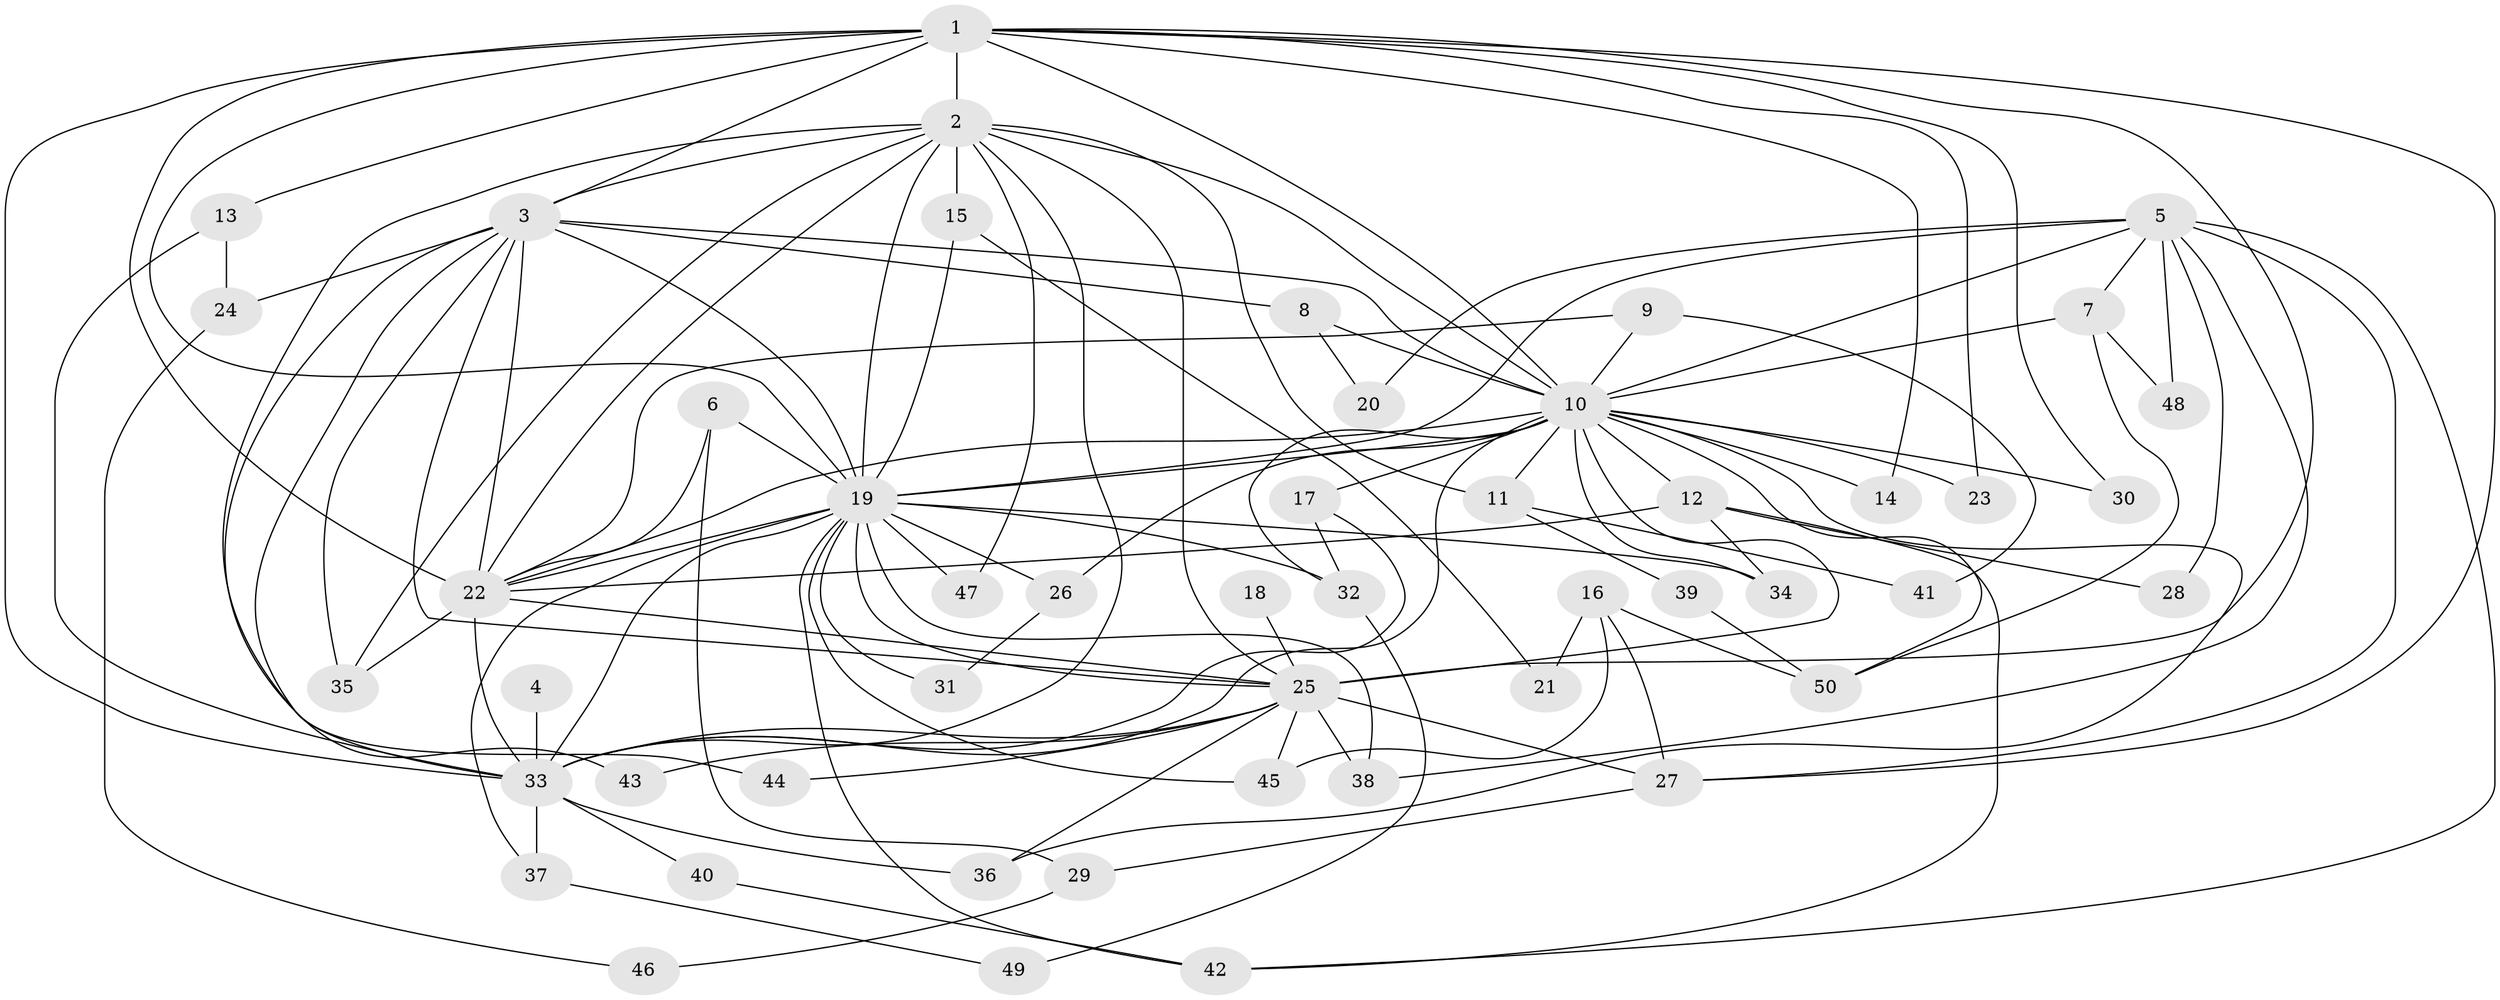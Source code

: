 // original degree distribution, {27: 0.014285714285714285, 14: 0.02857142857142857, 13: 0.04285714285714286, 18: 0.014285714285714285, 17: 0.014285714285714285, 25: 0.014285714285714285, 12: 0.014285714285714285, 2: 0.5, 9: 0.014285714285714285, 3: 0.2, 5: 0.04285714285714286, 4: 0.1}
// Generated by graph-tools (version 1.1) at 2025/36/03/04/25 23:36:29]
// undirected, 50 vertices, 118 edges
graph export_dot {
  node [color=gray90,style=filled];
  1;
  2;
  3;
  4;
  5;
  6;
  7;
  8;
  9;
  10;
  11;
  12;
  13;
  14;
  15;
  16;
  17;
  18;
  19;
  20;
  21;
  22;
  23;
  24;
  25;
  26;
  27;
  28;
  29;
  30;
  31;
  32;
  33;
  34;
  35;
  36;
  37;
  38;
  39;
  40;
  41;
  42;
  43;
  44;
  45;
  46;
  47;
  48;
  49;
  50;
  1 -- 2 [weight=4.0];
  1 -- 3 [weight=2.0];
  1 -- 10 [weight=3.0];
  1 -- 13 [weight=1.0];
  1 -- 14 [weight=1.0];
  1 -- 19 [weight=3.0];
  1 -- 22 [weight=2.0];
  1 -- 23 [weight=1.0];
  1 -- 25 [weight=2.0];
  1 -- 27 [weight=1.0];
  1 -- 30 [weight=1.0];
  1 -- 33 [weight=2.0];
  2 -- 3 [weight=2.0];
  2 -- 10 [weight=2.0];
  2 -- 11 [weight=1.0];
  2 -- 15 [weight=2.0];
  2 -- 19 [weight=2.0];
  2 -- 22 [weight=3.0];
  2 -- 25 [weight=3.0];
  2 -- 33 [weight=2.0];
  2 -- 35 [weight=1.0];
  2 -- 44 [weight=1.0];
  2 -- 47 [weight=1.0];
  3 -- 8 [weight=1.0];
  3 -- 10 [weight=1.0];
  3 -- 19 [weight=2.0];
  3 -- 22 [weight=1.0];
  3 -- 24 [weight=1.0];
  3 -- 25 [weight=1.0];
  3 -- 33 [weight=1.0];
  3 -- 35 [weight=1.0];
  3 -- 43 [weight=1.0];
  4 -- 33 [weight=1.0];
  5 -- 7 [weight=1.0];
  5 -- 10 [weight=1.0];
  5 -- 19 [weight=1.0];
  5 -- 20 [weight=1.0];
  5 -- 27 [weight=1.0];
  5 -- 28 [weight=1.0];
  5 -- 38 [weight=1.0];
  5 -- 42 [weight=1.0];
  5 -- 48 [weight=1.0];
  6 -- 19 [weight=1.0];
  6 -- 22 [weight=1.0];
  6 -- 29 [weight=1.0];
  7 -- 10 [weight=1.0];
  7 -- 48 [weight=1.0];
  7 -- 50 [weight=1.0];
  8 -- 10 [weight=1.0];
  8 -- 20 [weight=1.0];
  9 -- 10 [weight=1.0];
  9 -- 22 [weight=1.0];
  9 -- 41 [weight=1.0];
  10 -- 11 [weight=1.0];
  10 -- 12 [weight=1.0];
  10 -- 14 [weight=1.0];
  10 -- 17 [weight=1.0];
  10 -- 19 [weight=1.0];
  10 -- 22 [weight=1.0];
  10 -- 23 [weight=1.0];
  10 -- 25 [weight=1.0];
  10 -- 26 [weight=1.0];
  10 -- 30 [weight=1.0];
  10 -- 32 [weight=1.0];
  10 -- 33 [weight=2.0];
  10 -- 34 [weight=1.0];
  10 -- 36 [weight=1.0];
  10 -- 50 [weight=2.0];
  11 -- 39 [weight=1.0];
  11 -- 41 [weight=1.0];
  12 -- 22 [weight=1.0];
  12 -- 28 [weight=1.0];
  12 -- 34 [weight=1.0];
  12 -- 42 [weight=1.0];
  13 -- 24 [weight=1.0];
  13 -- 33 [weight=1.0];
  15 -- 19 [weight=1.0];
  15 -- 21 [weight=1.0];
  16 -- 21 [weight=1.0];
  16 -- 27 [weight=1.0];
  16 -- 45 [weight=1.0];
  16 -- 50 [weight=1.0];
  17 -- 32 [weight=1.0];
  17 -- 33 [weight=1.0];
  18 -- 25 [weight=1.0];
  19 -- 22 [weight=1.0];
  19 -- 25 [weight=1.0];
  19 -- 26 [weight=1.0];
  19 -- 31 [weight=1.0];
  19 -- 32 [weight=1.0];
  19 -- 33 [weight=1.0];
  19 -- 34 [weight=1.0];
  19 -- 37 [weight=1.0];
  19 -- 38 [weight=1.0];
  19 -- 42 [weight=1.0];
  19 -- 45 [weight=1.0];
  19 -- 47 [weight=1.0];
  22 -- 25 [weight=1.0];
  22 -- 33 [weight=1.0];
  22 -- 35 [weight=1.0];
  24 -- 46 [weight=1.0];
  25 -- 27 [weight=1.0];
  25 -- 33 [weight=1.0];
  25 -- 36 [weight=1.0];
  25 -- 38 [weight=1.0];
  25 -- 43 [weight=1.0];
  25 -- 44 [weight=1.0];
  25 -- 45 [weight=1.0];
  26 -- 31 [weight=1.0];
  27 -- 29 [weight=1.0];
  29 -- 46 [weight=1.0];
  32 -- 49 [weight=1.0];
  33 -- 36 [weight=1.0];
  33 -- 37 [weight=1.0];
  33 -- 40 [weight=1.0];
  37 -- 49 [weight=1.0];
  39 -- 50 [weight=1.0];
  40 -- 42 [weight=1.0];
}
